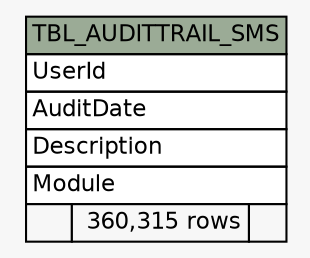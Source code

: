// dot 2.38.0 on Windows 10 10.0
// SchemaSpy rev 590
digraph "TBL_AUDITTRAIL_SMS" {
  graph [
    rankdir="RL"
    bgcolor="#f7f7f7"
    nodesep="0.18"
    ranksep="0.46"
    fontname="Helvetica"
    fontsize="11"
  ];
  node [
    fontname="Helvetica"
    fontsize="11"
    shape="plaintext"
  ];
  edge [
    arrowsize="0.8"
  ];
  "TBL_AUDITTRAIL_SMS" [
    label=<
    <TABLE BORDER="0" CELLBORDER="1" CELLSPACING="0" BGCOLOR="#ffffff">
      <TR><TD COLSPAN="3" BGCOLOR="#9bab96" ALIGN="CENTER">TBL_AUDITTRAIL_SMS</TD></TR>
      <TR><TD PORT="UserId" COLSPAN="3" ALIGN="LEFT">UserId</TD></TR>
      <TR><TD PORT="AuditDate" COLSPAN="3" ALIGN="LEFT">AuditDate</TD></TR>
      <TR><TD PORT="Description" COLSPAN="3" ALIGN="LEFT">Description</TD></TR>
      <TR><TD PORT="Module" COLSPAN="3" ALIGN="LEFT">Module</TD></TR>
      <TR><TD ALIGN="LEFT" BGCOLOR="#f7f7f7">  </TD><TD ALIGN="RIGHT" BGCOLOR="#f7f7f7">360,315 rows</TD><TD ALIGN="RIGHT" BGCOLOR="#f7f7f7">  </TD></TR>
    </TABLE>>
    URL="tables/TBL_AUDITTRAIL_SMS.html"
    tooltip="TBL_AUDITTRAIL_SMS"
  ];
}
